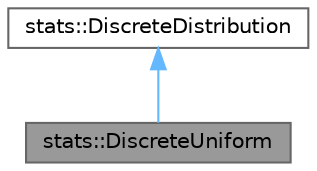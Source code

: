 digraph "stats::DiscreteUniform"
{
 // LATEX_PDF_SIZE
  bgcolor="transparent";
  edge [fontname=Helvetica,fontsize=10,labelfontname=Helvetica,labelfontsize=10];
  node [fontname=Helvetica,fontsize=10,shape=box,height=0.2,width=0.4];
  Node1 [id="Node000001",label="stats::DiscreteUniform",height=0.2,width=0.4,color="gray40", fillcolor="grey60", style="filled", fontcolor="black",tooltip="Uma classe para representar uma distribuição discreta uniforme."];
  Node2 -> Node1 [id="edge2_Node000001_Node000002",dir="back",color="steelblue1",style="solid",tooltip=" "];
  Node2 [id="Node000002",label="stats::DiscreteDistribution",height=0.2,width=0.4,color="gray40", fillcolor="white", style="filled",URL="$classstats_1_1_discrete_distribution.html",tooltip="Uma classe para representar uma distribuição discreta."];
}

